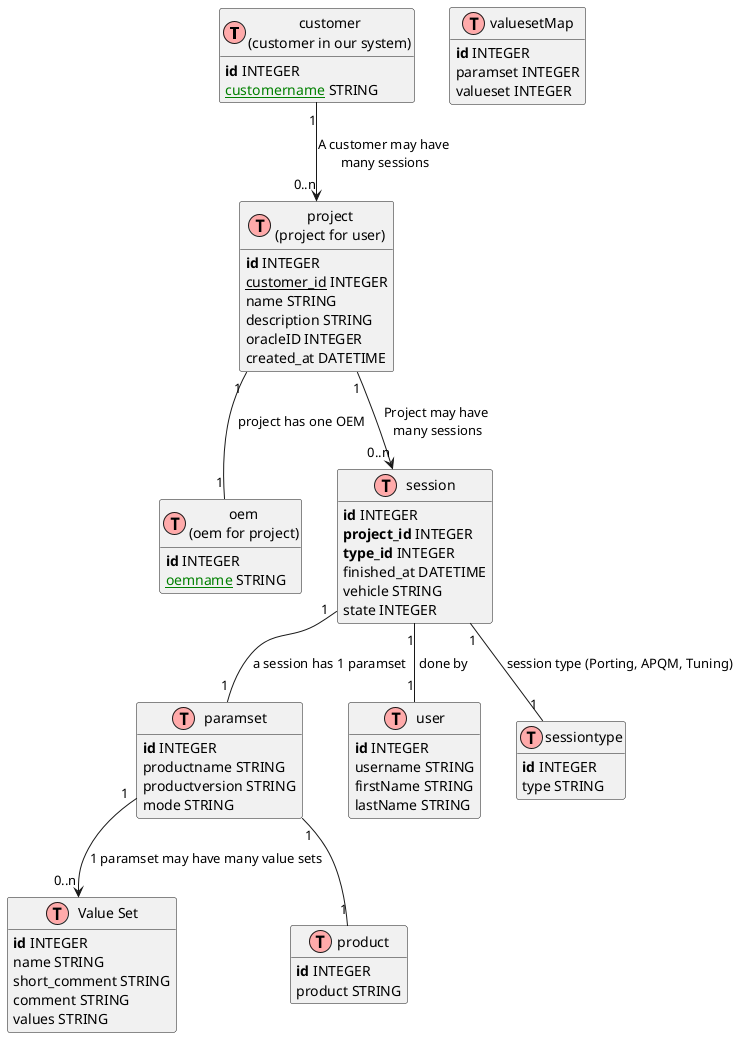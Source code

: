 @startuml
' uncomment the line below if you're using computer with a retina display
' skinparam dpi 300
!define Table(name,desc) class name as "desc" << (T,#FFAAAA) >>
' we use bold for primary key
' green color for unique
' and underscore for not_null
!define primary_key(x) <b>x</b>
!define unique(x) <color:green>x</color>
!define not_null(x) <u>x</u>
' other tags available:
' <i></i>
' <back:COLOR></color>, where color is a color name or html color code
' (#FFAACC)
' see: http://plantuml.com/classes.html#More
hide methods
hide stereotypes
' entities


Table(customer, "customer\n(customer in our system)") {
primary_key(id) INTEGER
not_null(unique(customername)) STRING
}

Table(project, "project\n(project for user)") {
primary_key(id) INTEGER
not_null(customer_id) INTEGER
name STRING
description STRING
oracleID INTEGER
created_at DATETIME
}

Table(oem, "oem\n(oem for project)") {
primary_key(id) INTEGER
not_null(unique(oemname)) STRING
}

Table(session, "session") {
primary_key(id) INTEGER
primary_key(project_id) INTEGER
primary_key(type_id) INTEGER
finished_at DATETIME
vehicle STRING
done_by(user_Id) INTEGER
state INTEGER
paramset(paramset_id) INTEGER
}

Table(paramset, "paramset")
{
  primary_key(id) INTEGER
  productname STRING
  productversion STRING
  mode STRING
  valueset(id)
}

Table(valueset, "Value Set")
{
  primary_key(id) INTEGER
  name STRING
  short_comment STRING
  comment STRING
  values STRING
}

Table(user, "user")
{
  primary_key(id) INTEGER
  username STRING
  firstName STRING
  lastName STRING
}

Table(sessiontype, "sessiontype")
{
  primary_key(id) INTEGER
  type STRING
}

Table(product, "product")
{
  primary_key(id) INTEGER
  product STRING
}

Table(valuesetMap, "valuesetMap")
{
  primary_key(id) INTEGER
  paramset INTEGER
  valueset INTEGER
}

' relationships
' one-to-one relationship
project "1" -- "1" oem : " project has one OEM"
session "1" -- "1" sessiontype : "session type (Porting, APQM, Tuning)"
session "1" -- "1" paramset : "a session has 1 paramset"
session "1" -- "1" user : " done by"
paramset "1" -- "1" product
' one to may relationship
customer "1" --> "0..n" project : "A customer may have\n many sessions"
project "1" --> "0..n" session : "Project may have\n many sessions"
paramset "1" --> "0..n" valueset : "1 paramset may have many value sets"
' many to many relationship
' Add mark if you like
'customer "1" --> "*" user_group : "A user may be \nin many groups"
'group "1" --> "0..N" user_group : "A group may \ncontain many users"
@enduml
